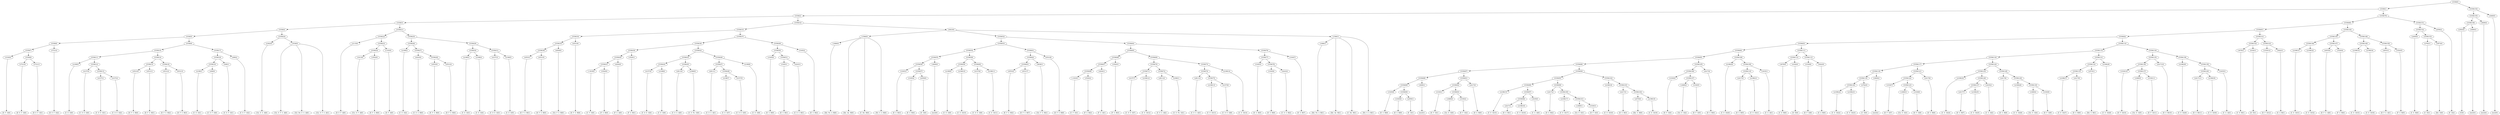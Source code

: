 digraph sample{
"L3330(0)"->"[D  F  G](0)"
"L3721(0)"->"[D  E  F  G](0)"
"L3721(1)"->"[D  E  F  G](1)"
"L5358(8)"->"L3721(0)"
"L5358(8)"->"L3721(1)"
"L5358(7)"->"L3330(0)"
"L5358(7)"->"L5358(8)"
"L3721(2)"->"[D  E  F  G](2)"
"L5358(6)"->"L5358(7)"
"L5358(6)"->"L3721(2)"
"L2198(0)"->"[C  E  G](0)"
"L4157(0)"->"[C  D  E  G](0)"
"L4157(1)"->"[C  D  E  G](1)"
"L4157(2)"->"[C  D  E  G](2)"
"L5358(13)"->"L4157(1)"
"L5358(13)"->"L4157(2)"
"L5358(12)"->"L4157(0)"
"L5358(12)"->"L5358(13)"
"L5358(11)"->"L2198(0)"
"L5358(11)"->"L5358(12)"
"L4531(0)"->"[D  F  G  B](0)"
"L4531(1)"->"[D  F  G  B](1)"
"L5358(15)"->"L4531(0)"
"L5358(15)"->"L4531(1)"
"L4531(2)"->"[D  F  G  B](2)"
"L4531(3)"->"[D  F  G  B](3)"
"L5358(16)"->"L4531(2)"
"L5358(16)"->"L4531(3)"
"L5358(14)"->"L5358(15)"
"L5358(14)"->"L5358(16)"
"L5358(10)"->"L5358(11)"
"L5358(10)"->"L5358(14)"
"L2198(1)"->"[C  E  G](1)"
"L408(0)"->"[C  E  F  G](0)"
"L5358(19)"->"L2198(1)"
"L5358(19)"->"L408(0)"
"L408(1)"->"[C  E  F  G](1)"
"L5358(18)"->"L5358(19)"
"L5358(18)"->"L408(1)"
"L408(2)"->"[C  E  F  G](2)"
"L5358(17)"->"L5358(18)"
"L5358(17)"->"L408(2)"
"L5358(9)"->"L5358(10)"
"L5358(9)"->"L5358(17)"
"L5358(5)"->"L5358(6)"
"L5358(5)"->"L5358(9)"
"L2362(0)"->"[Cis  E  G  A](0)"
"L3536(0)"->"[Cis  E  F  G  A](0)"
"L3536(0)"->"[Cis  Dis  E  G  A](0)"
"L3536(0)"->"[Cis  E  F  G  A](1)"
"L5358(20)"->"L2362(0)"
"L5358(20)"->"L3536(0)"
"L5358(4)"->"L5358(5)"
"L5358(4)"->"L5358(20)"
"L2115(0)"->"[D  E  F  A](0)"
"L3413(0)"->"[Cis  D  F  A](0)"
"L3552(0)"->"[D  F  A  B](0)"
"L5358(24)"->"L3413(0)"
"L5358(24)"->"L3552(0)"
"L1163(0)"->"[D  F  A](0)"
"L5358(23)"->"L5358(24)"
"L5358(23)"->"L1163(0)"
"L5358(22)"->"L2115(0)"
"L5358(22)"->"L5358(23)"
"L2198(2)"->"[C  E  G](2)"
"L4243(0)"->"[C  E  G  B](0)"
"L4553(0)"->"[E  F  G  B](0)"
"L4531(4)"->"[D  F  G  B](4)"
"L5358(28)"->"L4553(0)"
"L5358(28)"->"L4531(4)"
"L5358(27)"->"L4243(0)"
"L5358(27)"->"L5358(28)"
"L5358(26)"->"L2198(2)"
"L5358(26)"->"L5358(27)"
"L2198(3)"->"[C  E  G](3)"
"L2198(4)"->"[C  E  G](4)"
"L5358(30)"->"L2198(3)"
"L5358(30)"->"L2198(4)"
"L4157(3)"->"[C  D  E  G](3)"
"L2198(5)"->"[C  E  G](5)"
"L5358(31)"->"L4157(3)"
"L5358(31)"->"L2198(5)"
"L5358(29)"->"L5358(30)"
"L5358(29)"->"L5358(31)"
"L5358(25)"->"L5358(26)"
"L5358(25)"->"L5358(29)"
"L5358(21)"->"L5358(22)"
"L5358(21)"->"L5358(25)"
"L5358(3)"->"L5358(4)"
"L5358(3)"->"L5358(21)"
"L4553(1)"->"[E  F  G  B](1)"
"L4531(5)"->"[D  F  G  B](5)"
"L5358(36)"->"L4553(1)"
"L5358(36)"->"L4531(5)"
"L4838(0)"->"[Cis  F  G  B](0)"
"L5358(35)"->"L5358(36)"
"L5358(35)"->"L4838(0)"
"L4531(6)"->"[D  F  G  B](6)"
"L5358(34)"->"L5358(35)"
"L5358(34)"->"L4531(6)"
"L-1819(0)"->"[C  F  G](0)"
"L3520(0)"->"[F  G  B](0)"
"L5358(41)"->"L-1819(0)"
"L5358(41)"->"L3520(0)"
"L4204(0)"->"[F  G  A](0)"
"L5358(40)"->"L5358(41)"
"L5358(40)"->"L4204(0)"
"L3520(1)"->"[F  G  B](1)"
"L5358(39)"->"L5358(40)"
"L5358(39)"->"L3520(1)"
"L4157(4)"->"[C  D  E  G](4)"
"L2198(6)"->"[C  E  G](6)"
"L5358(44)"->"L4157(4)"
"L5358(44)"->"L2198(6)"
"L2811(0)"->"[C  E  G  A](0)"
"L2366(0)"->"[C  E  Fis  G](0)"
"L5358(45)"->"L2811(0)"
"L5358(45)"->"L2366(0)"
"L5358(43)"->"L5358(44)"
"L5358(43)"->"L5358(45)"
"L2811(1)"->"[C  E  G  A](1)"
"L2198(7)"->"[C  E  G](7)"
"L4157(5)"->"[C  D  E  G](5)"
"L5358(48)"->"L2198(7)"
"L5358(48)"->"L4157(5)"
"L5358(47)"->"L2811(1)"
"L5358(47)"->"L5358(48)"
"L2198(8)"->"[C  E  G](8)"
"L5358(46)"->"L5358(47)"
"L5358(46)"->"L2198(8)"
"L5358(42)"->"L5358(43)"
"L5358(42)"->"L5358(46)"
"L5358(38)"->"L5358(39)"
"L5358(38)"->"L5358(42)"
"L3345(0)"->"[E  G  B](0)"
"L3345(1)"->"[E  G  B](1)"
"L4243(1)"->"[C  E  G  B](1)"
"L5358(51)"->"L3345(1)"
"L5358(51)"->"L4243(1)"
"L5358(50)"->"L3345(0)"
"L5358(50)"->"L5358(51)"
"L3345(2)"->"[E  G  B](2)"
"L5358(49)"->"L5358(50)"
"L5358(49)"->"L3345(2)"
"L5358(37)"->"L5358(38)"
"L5358(37)"->"L5358(49)"
"L5358(33)"->"L5358(34)"
"L5358(33)"->"L5358(37)"
"L1666(0)"->"[Dis  Fis  A  B](0)"
"L1566(0)"->"[Dis  Ais  B](0)"
"L1566(0)"->"[C  Dis  B](0)"
"L1566(0)"->"L1666(0)"
"L1566(0)"->"[Fis  G  A  B](0)"
"L3345(3)"->"[E  G  B](3)"
"L3345(4)"->"[E  G  B](4)"
"L2059(0)"->"[E  G](0)"
"L5358(57)"->"L3345(4)"
"L5358(57)"->"L2059(0)"
"L5358(56)"->"L3345(3)"
"L5358(56)"->"L5358(57)"
"L3609(0)"->"[rest](0)"
"L5358(55)"->"L5358(56)"
"L5358(55)"->"L3609(0)"
"L2198(9)"->"[C  E  G](9)"
"L2198(10)"->"[C  E  G](10)"
"L5358(59)"->"L2198(9)"
"L5358(59)"->"L2198(10)"
"L4157(6)"->"[C  D  E  G](6)"
"L2198(11)"->"[C  E  G](11)"
"L5358(60)"->"L4157(6)"
"L5358(60)"->"L2198(11)"
"L5358(58)"->"L5358(59)"
"L5358(58)"->"L5358(60)"
"L5358(54)"->"L5358(55)"
"L5358(54)"->"L5358(58)"
"L4553(2)"->"[E  F  G  B](2)"
"L4531(7)"->"[D  F  G  B](7)"
"L5358(63)"->"L4553(2)"
"L5358(63)"->"L4531(7)"
"L4838(1)"->"[Cis  F  G  B](1)"
"L5358(62)"->"L5358(63)"
"L5358(62)"->"L4838(1)"
"L4531(8)"->"[D  F  G  B](8)"
"L5358(61)"->"L5358(62)"
"L5358(61)"->"L4531(8)"
"L5358(53)"->"L5358(54)"
"L5358(53)"->"L5358(61)"
"L-1819(1)"->"[C  F  G](1)"
"L3520(2)"->"[F  G  B](2)"
"L5358(68)"->"L-1819(1)"
"L5358(68)"->"L3520(2)"
"L4204(1)"->"[F  G  A](1)"
"L5358(67)"->"L5358(68)"
"L5358(67)"->"L4204(1)"
"L3520(3)"->"[F  G  B](3)"
"L5358(66)"->"L5358(67)"
"L5358(66)"->"L3520(3)"
"L4157(7)"->"[C  D  E  G](7)"
"L2198(12)"->"[C  E  G](12)"
"L5358(71)"->"L4157(7)"
"L5358(71)"->"L2198(12)"
"L2811(2)"->"[C  E  G  A](2)"
"L2366(1)"->"[C  E  Fis  G](1)"
"L5358(72)"->"L2811(2)"
"L5358(72)"->"L2366(1)"
"L5358(70)"->"L5358(71)"
"L5358(70)"->"L5358(72)"
"L2811(3)"->"[C  E  G  A](3)"
"L2198(13)"->"[C  E  G](13)"
"L4157(8)"->"[C  D  E  G](8)"
"L5358(75)"->"L2198(13)"
"L5358(75)"->"L4157(8)"
"L5358(74)"->"L2811(3)"
"L5358(74)"->"L5358(75)"
"L2198(14)"->"[C  E  G](14)"
"L5358(73)"->"L5358(74)"
"L5358(73)"->"L2198(14)"
"L5358(69)"->"L5358(70)"
"L5358(69)"->"L5358(73)"
"L5358(65)"->"L5358(66)"
"L5358(65)"->"L5358(69)"
"L3345(5)"->"[E  G  B](5)"
"L3345(6)"->"[E  G  B](6)"
"L4243(2)"->"[C  E  G  B](2)"
"L5358(78)"->"L3345(6)"
"L5358(78)"->"L4243(2)"
"L5358(77)"->"L3345(5)"
"L5358(77)"->"L5358(78)"
"L3345(7)"->"[E  G  B](7)"
"L5358(76)"->"L5358(77)"
"L5358(76)"->"L3345(7)"
"L5358(64)"->"L5358(65)"
"L5358(64)"->"L5358(76)"
"L5358(52)"->"L5358(53)"
"L5358(52)"->"L5358(64)"
"L1666(1)"->"[Dis  Fis  A  B](1)"
"L1566(1)"->"[Dis  Ais  B](1)"
"L1566(1)"->"[C  Dis  B](1)"
"L1566(1)"->"L1666(1)"
"L1566(1)"->"[Fis  G  A  B](1)"
"L4923(0)"->"L1566(0)"
"L4923(0)"->"L5358(52)"
"L4923(0)"->"L1566(1)"
"L5358(32)"->"L5358(33)"
"L5358(32)"->"L4923(0)"
"L5358(2)"->"L5358(3)"
"L5358(2)"->"L5358(32)"
"L3345(8)"->"[E  G  B](8)"
"L3345(9)"->"[E  G  B](9)"
"L2059(1)"->"[E  G](1)"
"L5358(90)"->"L3345(9)"
"L5358(90)"->"L2059(1)"
"L5358(89)"->"L3345(8)"
"L5358(89)"->"L5358(90)"
"L3609(1)"->"[rest](1)"
"L5358(88)"->"L5358(89)"
"L5358(88)"->"L3609(1)"
"L3330(1)"->"[D  F  G](1)"
"L1669(0)"->"[Cis  E  G](0)"
"L3330(2)"->"[D  F  G](2)"
"L5358(93)"->"L1669(0)"
"L5358(93)"->"L3330(2)"
"L5358(92)"->"L3330(1)"
"L5358(92)"->"L5358(93)"
"L2417(0)"->"[D  G  B](0)"
"L5358(91)"->"L5358(92)"
"L5358(91)"->"L2417(0)"
"L5358(87)"->"L5358(88)"
"L5358(87)"->"L5358(91)"
"L2198(15)"->"[C  E  G](15)"
"L2417(1)"->"[D  G  B](1)"
"L2198(16)"->"[C  E  G](16)"
"L5358(98)"->"L2417(1)"
"L5358(98)"->"L2198(16)"
"L3435(0)"->"[C  G  A](0)"
"L5358(97)"->"L5358(98)"
"L5358(97)"->"L3435(0)"
"L5358(96)"->"L2198(15)"
"L5358(96)"->"L5358(97)"
"L2417(2)"->"[D  G  B](2)"
"L2198(17)"->"[C  E  G](17)"
"L1669(1)"->"[Cis  E  G](1)"
"L3330(3)"->"[D  F  G](3)"
"L5358(101)"->"L1669(1)"
"L5358(101)"->"L3330(3)"
"L5358(100)"->"L2198(17)"
"L5358(100)"->"L5358(101)"
"L5358(99)"->"L2417(2)"
"L5358(99)"->"L5358(100)"
"L5358(95)"->"L5358(96)"
"L5358(95)"->"L5358(99)"
"L2198(18)"->"[C  E  G](18)"
"L2417(3)"->"[D  G  B](3)"
"L2570(0)"->"[Dis  G  B](0)"
"L2198(19)"->"[C  E  G](19)"
"L5358(104)"->"L2570(0)"
"L5358(104)"->"L2198(19)"
"L5358(103)"->"L2417(3)"
"L5358(103)"->"L5358(104)"
"L5358(102)"->"L2198(18)"
"L5358(102)"->"L5358(103)"
"L5358(94)"->"L5358(95)"
"L5358(94)"->"L5358(102)"
"L5358(86)"->"L5358(87)"
"L5358(86)"->"L5358(94)"
"L3330(4)"->"[D  F  G](4)"
"L1669(2)"->"[Cis  E  G](2)"
"L3330(5)"->"[D  F  G](5)"
"L5358(107)"->"L1669(2)"
"L5358(107)"->"L3330(5)"
"L5358(106)"->"L3330(4)"
"L5358(106)"->"L5358(107)"
"L2417(4)"->"[D  G  B](4)"
"L5358(105)"->"L5358(106)"
"L5358(105)"->"L2417(4)"
"L5358(85)"->"L5358(86)"
"L5358(85)"->"L5358(105)"
"L2198(20)"->"[C  E  G](20)"
"L2417(5)"->"[D  G  B](5)"
"L2198(21)"->"[C  E  G](21)"
"L5358(110)"->"L2417(5)"
"L5358(110)"->"L2198(21)"
"L3435(1)"->"[C  G  A](1)"
"L5358(109)"->"L5358(110)"
"L5358(109)"->"L3435(1)"
"L5358(108)"->"L2198(20)"
"L5358(108)"->"L5358(109)"
"L5358(84)"->"L5358(85)"
"L5358(84)"->"L5358(108)"
"L3678(0)"->"[C  D  B](0)"
"L4182(0)"->"[D  E](0)"
"L5358(112)"->"L3678(0)"
"L5358(112)"->"L4182(0)"
"L3330(6)"->"[D  F  G](6)"
"L3622(0)"->"[G  A  B](0)"
"L5358(113)"->"L3330(6)"
"L5358(113)"->"L3622(0)"
"L5358(111)"->"L5358(112)"
"L5358(111)"->"L5358(113)"
"L5358(83)"->"L5358(84)"
"L5358(83)"->"L5358(111)"
"L2198(22)"->"[C  E  G](22)"
"L2198(23)"->"[C  E  G](23)"
"L5358(120)"->"L2198(22)"
"L5358(120)"->"L2198(23)"
"L2762(0)"->"[C  E](0)"
"L5358(119)"->"L5358(120)"
"L5358(119)"->"L2762(0)"
"L3609(2)"->"[rest](2)"
"L5358(118)"->"L5358(119)"
"L5358(118)"->"L3609(2)"
"L3330(7)"->"[D  F  G](7)"
"L1669(3)"->"[Cis  E  G](3)"
"L3330(8)"->"[D  F  G](8)"
"L5358(123)"->"L1669(3)"
"L5358(123)"->"L3330(8)"
"L5358(122)"->"L3330(7)"
"L5358(122)"->"L5358(123)"
"L2417(6)"->"[D  G  B](6)"
"L5358(121)"->"L5358(122)"
"L5358(121)"->"L2417(6)"
"L5358(117)"->"L5358(118)"
"L5358(117)"->"L5358(121)"
"L2198(24)"->"[C  E  G](24)"
"L2417(7)"->"[D  G  B](7)"
"L2198(25)"->"[C  E  G](25)"
"L5358(127)"->"L2417(7)"
"L5358(127)"->"L2198(25)"
"L3435(2)"->"[C  G  A](2)"
"L5358(126)"->"L5358(127)"
"L5358(126)"->"L3435(2)"
"L5358(125)"->"L2198(24)"
"L5358(125)"->"L5358(126)"
"L2417(8)"->"[D  G  B](8)"
"L2198(26)"->"[C  E  G](26)"
"L1669(4)"->"[Cis  E  G](4)"
"L3330(9)"->"[D  F  G](9)"
"L5358(130)"->"L1669(4)"
"L5358(130)"->"L3330(9)"
"L5358(129)"->"L2198(26)"
"L5358(129)"->"L5358(130)"
"L5358(128)"->"L2417(8)"
"L5358(128)"->"L5358(129)"
"L5358(124)"->"L5358(125)"
"L5358(124)"->"L5358(128)"
"L5358(116)"->"L5358(117)"
"L5358(116)"->"L5358(124)"
"L2198(27)"->"[C  E  G](27)"
"L2417(9)"->"[D  G  B](9)"
"L5358(133)"->"L2198(27)"
"L5358(133)"->"L2417(9)"
"L2570(1)"->"[Dis  G  B](1)"
"L5358(132)"->"L5358(133)"
"L5358(132)"->"L2570(1)"
"L2198(28)"->"[C  E  G](28)"
"L5358(131)"->"L5358(132)"
"L5358(131)"->"L2198(28)"
"L5358(115)"->"L5358(116)"
"L5358(115)"->"L5358(131)"
"L3330(10)"->"[D  F  G](10)"
"L1669(5)"->"[Cis  E  G](5)"
"L3330(11)"->"[D  F  G](11)"
"L5358(137)"->"L1669(5)"
"L5358(137)"->"L3330(11)"
"L5358(136)"->"L3330(10)"
"L5358(136)"->"L5358(137)"
"L2417(10)"->"[D  G  B](10)"
"L5358(135)"->"L5358(136)"
"L5358(135)"->"L2417(10)"
"L2198(29)"->"[C  E  G](29)"
"L2417(11)"->"[D  G  B](11)"
"L2198(30)"->"[C  E  G](30)"
"L5358(140)"->"L2417(11)"
"L5358(140)"->"L2198(30)"
"L3435(3)"->"[C  G  A](3)"
"L5358(139)"->"L5358(140)"
"L5358(139)"->"L3435(3)"
"L5358(138)"->"L2198(29)"
"L5358(138)"->"L5358(139)"
"L5358(134)"->"L5358(135)"
"L5358(134)"->"L5358(138)"
"L5358(114)"->"L5358(115)"
"L5358(114)"->"L5358(134)"
"L5358(82)"->"L5358(83)"
"L5358(82)"->"L5358(114)"
"L3678(1)"->"[C  D  B](1)"
"L4182(1)"->"[D  E](1)"
"L5358(142)"->"L3678(1)"
"L5358(142)"->"L4182(1)"
"L3330(12)"->"[D  F  G](12)"
"L3622(1)"->"[G  A  B](1)"
"L5358(143)"->"L3330(12)"
"L5358(143)"->"L3622(1)"
"L5358(141)"->"L5358(142)"
"L5358(141)"->"L5358(143)"
"L5358(81)"->"L5358(82)"
"L5358(81)"->"L5358(141)"
"L2198(31)"->"[C  E  G](31)"
"L2198(32)"->"[C  E  G](32)"
"L5358(146)"->"L2198(31)"
"L5358(146)"->"L2198(32)"
"L4053(0)"->"[D  F  G  A](0)"
"L3520(4)"->"[F  G  B](4)"
"L5358(147)"->"L4053(0)"
"L5358(147)"->"L3520(4)"
"L5358(145)"->"L5358(146)"
"L5358(145)"->"L5358(147)"
"L2198(33)"->"[C  E  G](33)"
"L2198(34)"->"[C  E  G](34)"
"L5358(149)"->"L2198(33)"
"L5358(149)"->"L2198(34)"
"L4053(1)"->"[D  F  G  A](1)"
"L3520(5)"->"[F  G  B](5)"
"L5358(150)"->"L4053(1)"
"L5358(150)"->"L3520(5)"
"L5358(148)"->"L5358(149)"
"L5358(148)"->"L5358(150)"
"L5358(144)"->"L5358(145)"
"L5358(144)"->"L5358(148)"
"L5358(80)"->"L5358(81)"
"L5358(80)"->"L5358(144)"
"L2400(0)"->"[C  E  B](0)"
"L2762(1)"->"[C  E](1)"
"L3873(0)"->"[Dis  G](0)"
"L5358(153)"->"L2762(1)"
"L5358(153)"->"L3873(0)"
"L5358(152)"->"L2400(0)"
"L5358(152)"->"L5358(153)"
"L2059(2)"->"[E  G](2)"
"L5358(151)"->"L5358(152)"
"L5358(151)"->"L2059(2)"
"L5358(79)"->"L5358(80)"
"L5358(79)"->"L5358(151)"
"L5358(1)"->"L5358(2)"
"L5358(1)"->"L5358(79)"
"L2583(0)"->"[C](0)"
"L3609(3)"->"[rest](3)"
"L5358(156)"->"L2583(0)"
"L5358(156)"->"L3609(3)"
"L3609(4)"->"[rest](4)"
"L5358(155)"->"L5358(156)"
"L5358(155)"->"L3609(4)"
"L3609(5)"->"[rest](5)"
"L5358(154)"->"L5358(155)"
"L5358(154)"->"L3609(5)"
"L5358(0)"->"L5358(1)"
"L5358(0)"->"L5358(154)"
{rank = min; "L5358(0)"}
{rank = same; "L5358(1)"; "L5358(154)";}
{rank = same; "L5358(2)"; "L5358(79)"; "L5358(155)"; "L3609(5)";}
{rank = same; "L5358(3)"; "L5358(32)"; "L5358(80)"; "L5358(151)"; "L5358(156)"; "L3609(4)";}
{rank = same; "L5358(4)"; "L5358(21)"; "L5358(33)"; "L4923(0)"; "L5358(81)"; "L5358(144)"; "L5358(152)"; "L2059(2)"; "L2583(0)"; "L3609(3)";}
{rank = same; "L5358(5)"; "L5358(20)"; "L5358(22)"; "L5358(25)"; "L5358(34)"; "L5358(37)"; "L1566(0)"; "L5358(52)"; "L1566(1)"; "L5358(82)"; "L5358(141)"; "L5358(145)"; "L5358(148)"; "L2400(0)"; "L5358(153)";}
{rank = same; "L5358(6)"; "L5358(9)"; "L2362(0)"; "L3536(0)"; "L2115(0)"; "L5358(23)"; "L5358(26)"; "L5358(29)"; "L5358(35)"; "L4531(6)"; "L5358(38)"; "L5358(49)"; "L1666(0)"; "L5358(53)"; "L5358(64)"; "L1666(1)"; "L5358(83)"; "L5358(114)"; "L5358(142)"; "L5358(143)"; "L5358(146)"; "L5358(147)"; "L5358(149)"; "L5358(150)"; "L2762(1)"; "L3873(0)";}
{rank = same; "L5358(7)"; "L3721(2)"; "L5358(10)"; "L5358(17)"; "L5358(24)"; "L1163(0)"; "L2198(2)"; "L5358(27)"; "L5358(30)"; "L5358(31)"; "L5358(36)"; "L4838(0)"; "L5358(39)"; "L5358(42)"; "L5358(50)"; "L3345(2)"; "L5358(54)"; "L5358(61)"; "L5358(65)"; "L5358(76)"; "L5358(84)"; "L5358(111)"; "L5358(115)"; "L5358(134)"; "L3678(1)"; "L4182(1)"; "L3330(12)"; "L3622(1)"; "L2198(31)"; "L2198(32)"; "L4053(0)"; "L3520(4)"; "L2198(33)"; "L2198(34)"; "L4053(1)"; "L3520(5)";}
{rank = same; "L3330(0)"; "L5358(8)"; "L5358(11)"; "L5358(14)"; "L5358(18)"; "L408(2)"; "L3413(0)"; "L3552(0)"; "L4243(0)"; "L5358(28)"; "L2198(3)"; "L2198(4)"; "L4157(3)"; "L2198(5)"; "L4553(1)"; "L4531(5)"; "L5358(40)"; "L3520(1)"; "L5358(43)"; "L5358(46)"; "L3345(0)"; "L5358(51)"; "L5358(55)"; "L5358(58)"; "L5358(62)"; "L4531(8)"; "L5358(66)"; "L5358(69)"; "L5358(77)"; "L3345(7)"; "L5358(85)"; "L5358(108)"; "L5358(112)"; "L5358(113)"; "L5358(116)"; "L5358(131)"; "L5358(135)"; "L5358(138)";}
{rank = same; "L3721(0)"; "L3721(1)"; "L2198(0)"; "L5358(12)"; "L5358(15)"; "L5358(16)"; "L5358(19)"; "L408(1)"; "L4553(0)"; "L4531(4)"; "L5358(41)"; "L4204(0)"; "L5358(44)"; "L5358(45)"; "L5358(47)"; "L2198(8)"; "L3345(1)"; "L4243(1)"; "L5358(56)"; "L3609(0)"; "L5358(59)"; "L5358(60)"; "L5358(63)"; "L4838(1)"; "L5358(67)"; "L3520(3)"; "L5358(70)"; "L5358(73)"; "L3345(5)"; "L5358(78)"; "L5358(86)"; "L5358(105)"; "L2198(20)"; "L5358(109)"; "L3678(0)"; "L4182(0)"; "L3330(6)"; "L3622(0)"; "L5358(117)"; "L5358(124)"; "L5358(132)"; "L2198(28)"; "L5358(136)"; "L2417(10)"; "L2198(29)"; "L5358(139)";}
{rank = same; "L4157(0)"; "L5358(13)"; "L4531(0)"; "L4531(1)"; "L4531(2)"; "L4531(3)"; "L2198(1)"; "L408(0)"; "L-1819(0)"; "L3520(0)"; "L4157(4)"; "L2198(6)"; "L2811(0)"; "L2366(0)"; "L2811(1)"; "L5358(48)"; "L3345(3)"; "L5358(57)"; "L2198(9)"; "L2198(10)"; "L4157(6)"; "L2198(11)"; "L4553(2)"; "L4531(7)"; "L5358(68)"; "L4204(1)"; "L5358(71)"; "L5358(72)"; "L5358(74)"; "L2198(14)"; "L3345(6)"; "L4243(2)"; "L5358(87)"; "L5358(94)"; "L5358(106)"; "L2417(4)"; "L5358(110)"; "L3435(1)"; "L5358(118)"; "L5358(121)"; "L5358(125)"; "L5358(128)"; "L5358(133)"; "L2570(1)"; "L3330(10)"; "L5358(137)"; "L5358(140)"; "L3435(3)";}
{rank = same; "L4157(1)"; "L4157(2)"; "L2198(7)"; "L4157(5)"; "L3345(4)"; "L2059(0)"; "L-1819(1)"; "L3520(2)"; "L4157(7)"; "L2198(12)"; "L2811(2)"; "L2366(1)"; "L2811(3)"; "L5358(75)"; "L5358(88)"; "L5358(91)"; "L5358(95)"; "L5358(102)"; "L3330(4)"; "L5358(107)"; "L2417(5)"; "L2198(21)"; "L5358(119)"; "L3609(2)"; "L5358(122)"; "L2417(6)"; "L2198(24)"; "L5358(126)"; "L2417(8)"; "L5358(129)"; "L2198(27)"; "L2417(9)"; "L1669(5)"; "L3330(11)"; "L2417(11)"; "L2198(30)";}
{rank = same; "L2198(13)"; "L4157(8)"; "L5358(89)"; "L3609(1)"; "L5358(92)"; "L2417(0)"; "L5358(96)"; "L5358(99)"; "L2198(18)"; "L5358(103)"; "L1669(2)"; "L3330(5)"; "L5358(120)"; "L2762(0)"; "L3330(7)"; "L5358(123)"; "L5358(127)"; "L3435(2)"; "L2198(26)"; "L5358(130)";}
{rank = same; "L3345(8)"; "L5358(90)"; "L3330(1)"; "L5358(93)"; "L2198(15)"; "L5358(97)"; "L2417(2)"; "L5358(100)"; "L2417(3)"; "L5358(104)"; "L2198(22)"; "L2198(23)"; "L1669(3)"; "L3330(8)"; "L2417(7)"; "L2198(25)"; "L1669(4)"; "L3330(9)";}
{rank = same; "L3345(9)"; "L2059(1)"; "L1669(0)"; "L3330(2)"; "L5358(98)"; "L3435(0)"; "L2198(17)"; "L5358(101)"; "L2570(0)"; "L2198(19)";}
{rank = same; "L2417(1)"; "L2198(16)"; "L1669(1)"; "L3330(3)";}
{rank = max; "[C  D  B](0)"; "[C  D  B](1)"; "[C  D  E  G](0)"; "[C  D  E  G](1)"; "[C  D  E  G](2)"; "[C  D  E  G](3)"; "[C  D  E  G](4)"; "[C  D  E  G](5)"; "[C  D  E  G](6)"; "[C  D  E  G](7)"; "[C  D  E  G](8)"; "[C  Dis  B](0)"; "[C  Dis  B](1)"; "[C  E  B](0)"; "[C  E  F  G](0)"; "[C  E  F  G](1)"; "[C  E  F  G](2)"; "[C  E  Fis  G](0)"; "[C  E  Fis  G](1)"; "[C  E  G  A](0)"; "[C  E  G  A](1)"; "[C  E  G  A](2)"; "[C  E  G  A](3)"; "[C  E  G  B](0)"; "[C  E  G  B](1)"; "[C  E  G  B](2)"; "[C  E  G](0)"; "[C  E  G](1)"; "[C  E  G](10)"; "[C  E  G](11)"; "[C  E  G](12)"; "[C  E  G](13)"; "[C  E  G](14)"; "[C  E  G](15)"; "[C  E  G](16)"; "[C  E  G](17)"; "[C  E  G](18)"; "[C  E  G](19)"; "[C  E  G](2)"; "[C  E  G](20)"; "[C  E  G](21)"; "[C  E  G](22)"; "[C  E  G](23)"; "[C  E  G](24)"; "[C  E  G](25)"; "[C  E  G](26)"; "[C  E  G](27)"; "[C  E  G](28)"; "[C  E  G](29)"; "[C  E  G](3)"; "[C  E  G](30)"; "[C  E  G](31)"; "[C  E  G](32)"; "[C  E  G](33)"; "[C  E  G](34)"; "[C  E  G](4)"; "[C  E  G](5)"; "[C  E  G](6)"; "[C  E  G](7)"; "[C  E  G](8)"; "[C  E  G](9)"; "[C  E](0)"; "[C  E](1)"; "[C  F  G](0)"; "[C  F  G](1)"; "[C  G  A](0)"; "[C  G  A](1)"; "[C  G  A](2)"; "[C  G  A](3)"; "[C](0)"; "[Cis  D  F  A](0)"; "[Cis  Dis  E  G  A](0)"; "[Cis  E  F  G  A](0)"; "[Cis  E  F  G  A](1)"; "[Cis  E  G  A](0)"; "[Cis  E  G](0)"; "[Cis  E  G](1)"; "[Cis  E  G](2)"; "[Cis  E  G](3)"; "[Cis  E  G](4)"; "[Cis  E  G](5)"; "[Cis  F  G  B](0)"; "[Cis  F  G  B](1)"; "[D  E  F  A](0)"; "[D  E  F  G](0)"; "[D  E  F  G](1)"; "[D  E  F  G](2)"; "[D  E](0)"; "[D  E](1)"; "[D  F  A  B](0)"; "[D  F  A](0)"; "[D  F  G  A](0)"; "[D  F  G  A](1)"; "[D  F  G  B](0)"; "[D  F  G  B](1)"; "[D  F  G  B](2)"; "[D  F  G  B](3)"; "[D  F  G  B](4)"; "[D  F  G  B](5)"; "[D  F  G  B](6)"; "[D  F  G  B](7)"; "[D  F  G  B](8)"; "[D  F  G](0)"; "[D  F  G](1)"; "[D  F  G](10)"; "[D  F  G](11)"; "[D  F  G](12)"; "[D  F  G](2)"; "[D  F  G](3)"; "[D  F  G](4)"; "[D  F  G](5)"; "[D  F  G](6)"; "[D  F  G](7)"; "[D  F  G](8)"; "[D  F  G](9)"; "[D  G  B](0)"; "[D  G  B](1)"; "[D  G  B](10)"; "[D  G  B](11)"; "[D  G  B](2)"; "[D  G  B](3)"; "[D  G  B](4)"; "[D  G  B](5)"; "[D  G  B](6)"; "[D  G  B](7)"; "[D  G  B](8)"; "[D  G  B](9)"; "[Dis  Ais  B](0)"; "[Dis  Ais  B](1)"; "[Dis  Fis  A  B](0)"; "[Dis  Fis  A  B](1)"; "[Dis  G  B](0)"; "[Dis  G  B](1)"; "[Dis  G](0)"; "[E  F  G  B](0)"; "[E  F  G  B](1)"; "[E  F  G  B](2)"; "[E  G  B](0)"; "[E  G  B](1)"; "[E  G  B](2)"; "[E  G  B](3)"; "[E  G  B](4)"; "[E  G  B](5)"; "[E  G  B](6)"; "[E  G  B](7)"; "[E  G  B](8)"; "[E  G  B](9)"; "[E  G](0)"; "[E  G](1)"; "[E  G](2)"; "[F  G  A](0)"; "[F  G  A](1)"; "[F  G  B](0)"; "[F  G  B](1)"; "[F  G  B](2)"; "[F  G  B](3)"; "[F  G  B](4)"; "[F  G  B](5)"; "[Fis  G  A  B](0)"; "[Fis  G  A  B](1)"; "[G  A  B](0)"; "[G  A  B](1)"; "[rest](0)"; "[rest](1)"; "[rest](2)"; "[rest](3)"; "[rest](4)"; "[rest](5)";}
}